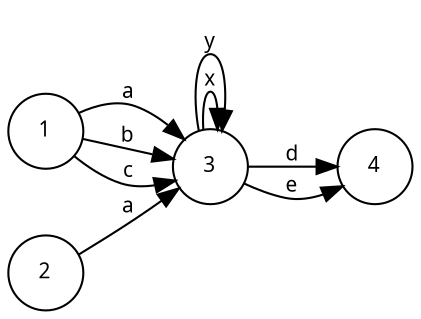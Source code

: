digraph regaut1 {
	node [shape = circle, fontname = "SFTT1000", fontsize = 10];
	edge [fontname = "SFTT1000", fontsize = 10];
	rankdir = LR;

	1 [label = "1"];
	2 [label = "2"];
	3 [label = "3"];
	4 [label = "4"];

	1 -> 3 [label = "a"];
	1 -> 3 [label = "b"];
	1 -> 3 [label = "c"];

	2 -> 3 [label = "a"];

	3 -> 3 [label = "x"];
	3 -> 3 [label = "y"];
	
	3 -> 4 [label = "d"];
	3 -> 4 [label = "e"];
}
